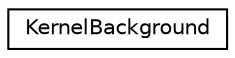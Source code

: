 digraph G
{
  edge [fontname="Helvetica",fontsize="10",labelfontname="Helvetica",labelfontsize="10"];
  node [fontname="Helvetica",fontsize="10",shape=record];
  rankdir=LR;
  Node1 [label="KernelBackground",height=0.2,width=0.4,color="black", fillcolor="white", style="filled",URL="$d4/d0d/structKernelBackground.html"];
}
